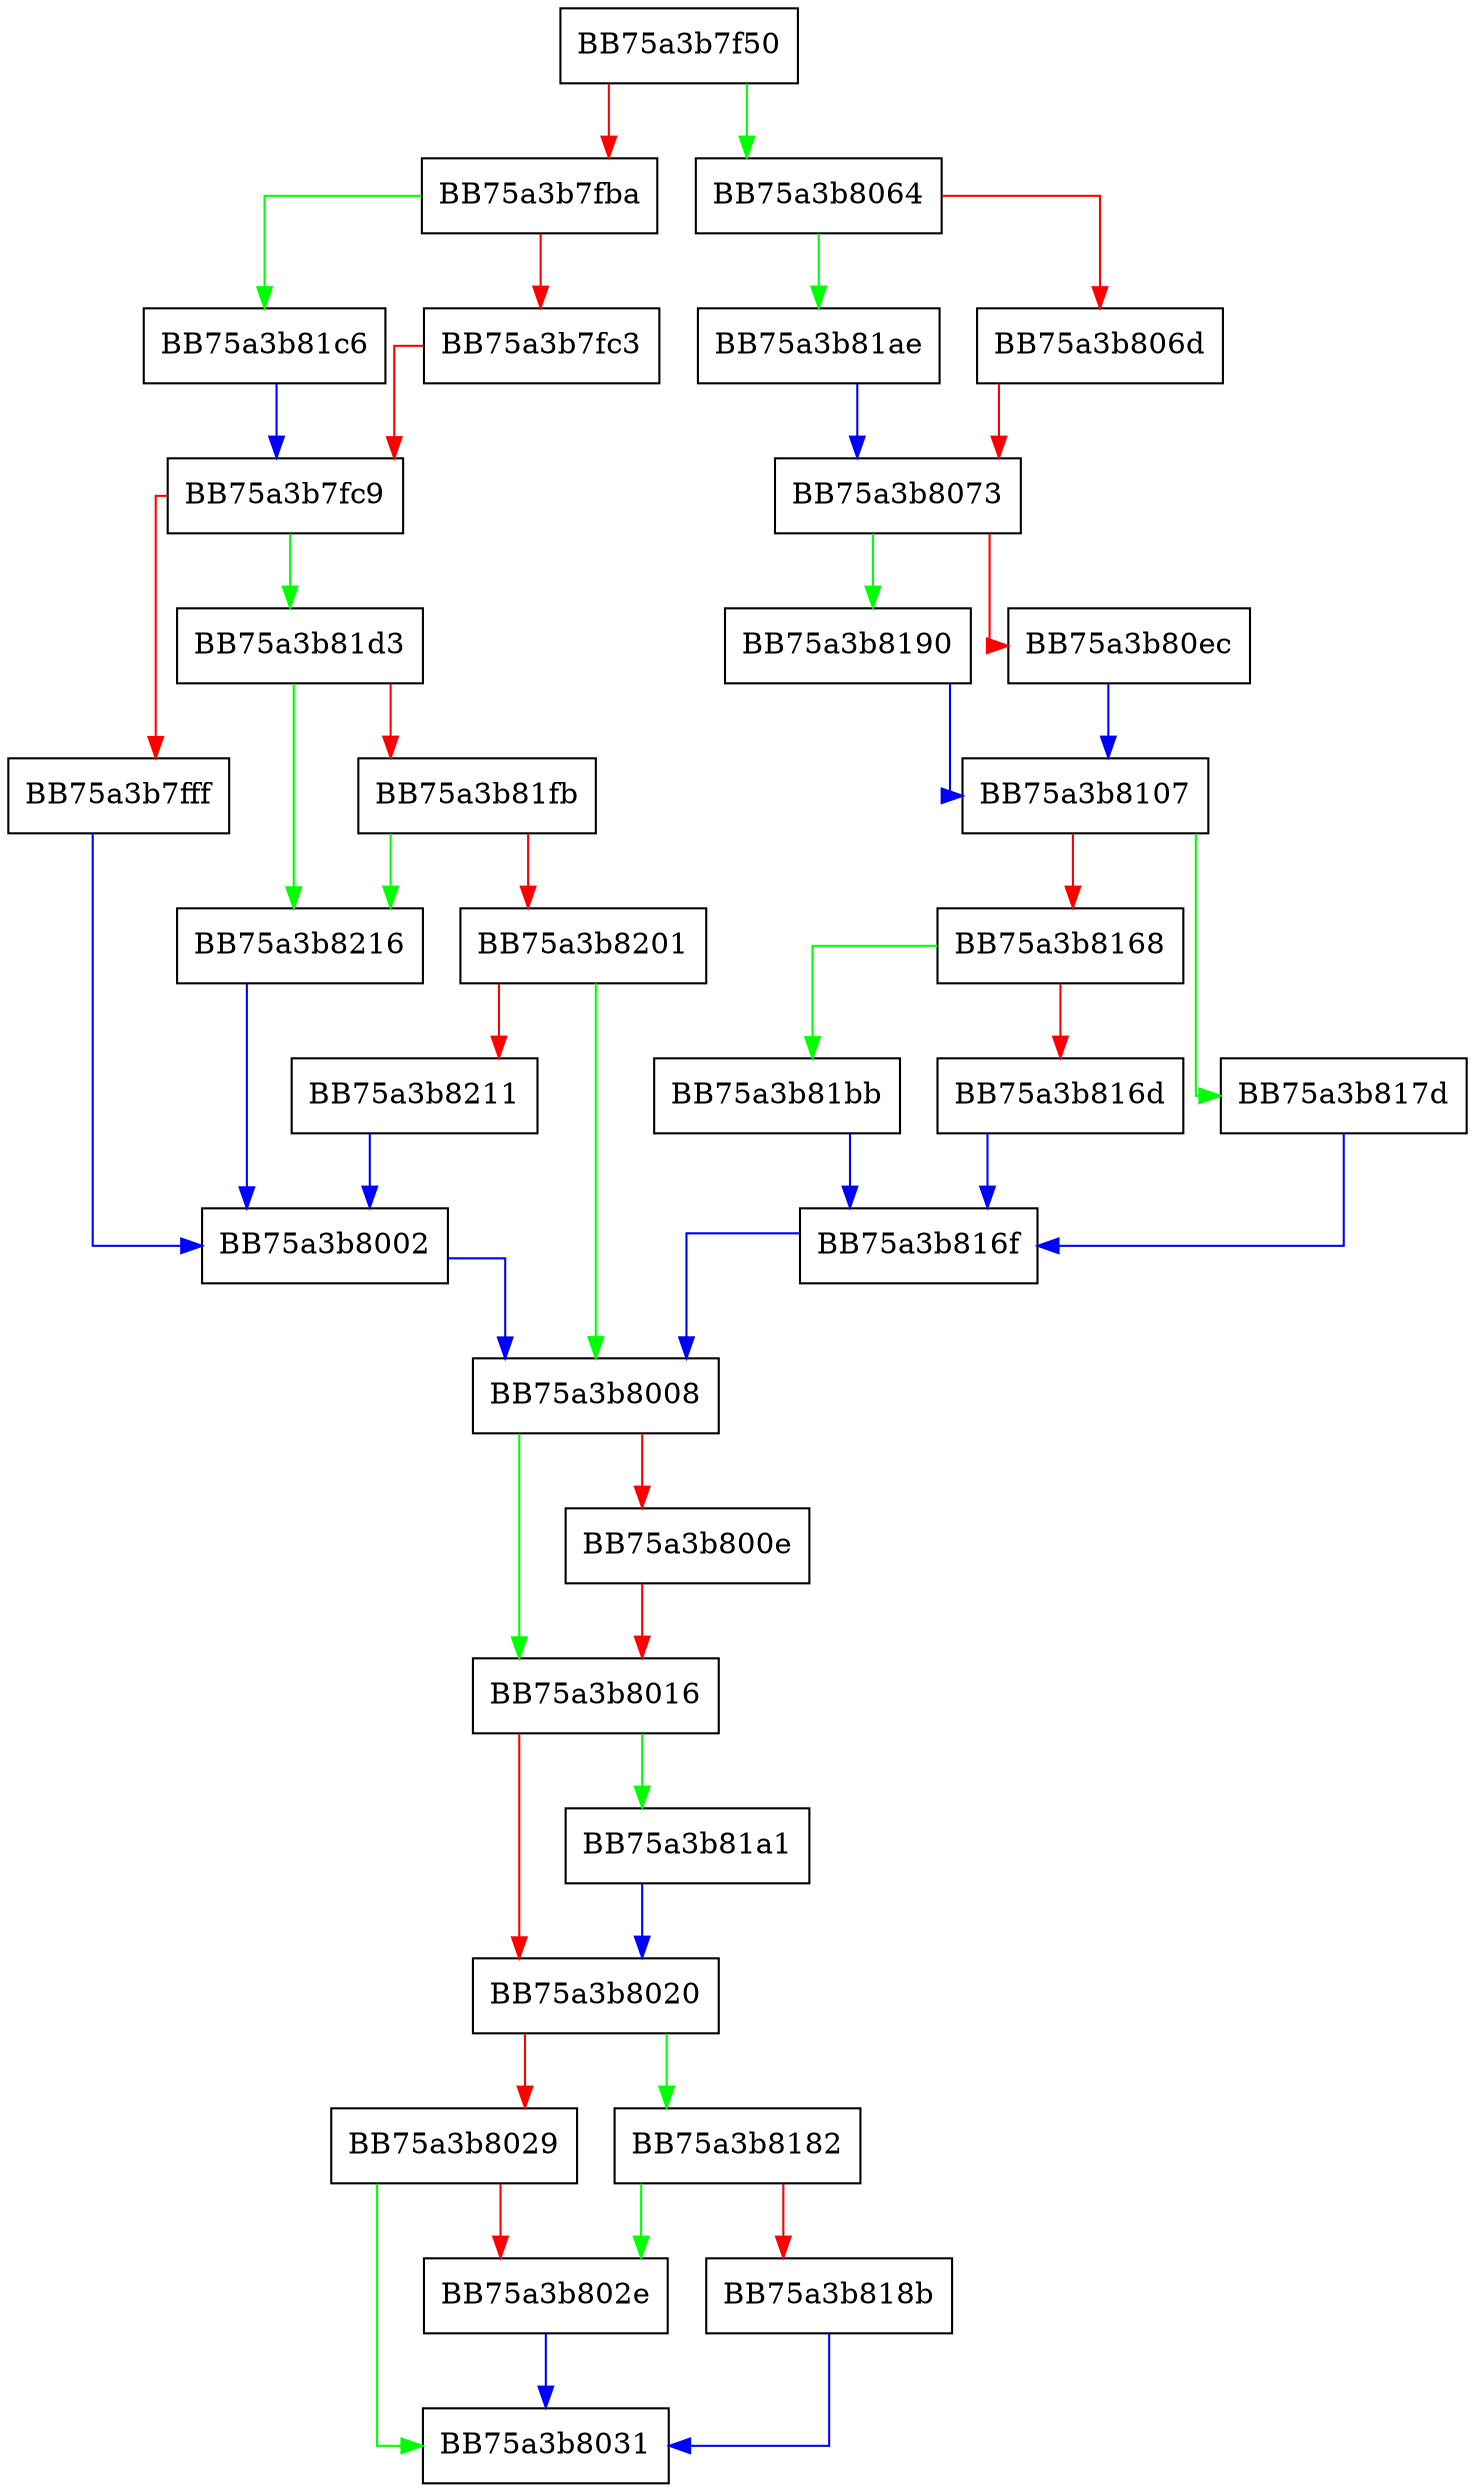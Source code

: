 digraph do_get {
  node [shape="box"];
  graph [splines=ortho];
  BB75a3b7f50 -> BB75a3b8064 [color="green"];
  BB75a3b7f50 -> BB75a3b7fba [color="red"];
  BB75a3b7fba -> BB75a3b81c6 [color="green"];
  BB75a3b7fba -> BB75a3b7fc3 [color="red"];
  BB75a3b7fc3 -> BB75a3b7fc9 [color="red"];
  BB75a3b7fc9 -> BB75a3b81d3 [color="green"];
  BB75a3b7fc9 -> BB75a3b7fff [color="red"];
  BB75a3b7fff -> BB75a3b8002 [color="blue"];
  BB75a3b8002 -> BB75a3b8008 [color="blue"];
  BB75a3b8008 -> BB75a3b8016 [color="green"];
  BB75a3b8008 -> BB75a3b800e [color="red"];
  BB75a3b800e -> BB75a3b8016 [color="red"];
  BB75a3b8016 -> BB75a3b81a1 [color="green"];
  BB75a3b8016 -> BB75a3b8020 [color="red"];
  BB75a3b8020 -> BB75a3b8182 [color="green"];
  BB75a3b8020 -> BB75a3b8029 [color="red"];
  BB75a3b8029 -> BB75a3b8031 [color="green"];
  BB75a3b8029 -> BB75a3b802e [color="red"];
  BB75a3b802e -> BB75a3b8031 [color="blue"];
  BB75a3b8064 -> BB75a3b81ae [color="green"];
  BB75a3b8064 -> BB75a3b806d [color="red"];
  BB75a3b806d -> BB75a3b8073 [color="red"];
  BB75a3b8073 -> BB75a3b8190 [color="green"];
  BB75a3b8073 -> BB75a3b80ec [color="red"];
  BB75a3b80ec -> BB75a3b8107 [color="blue"];
  BB75a3b8107 -> BB75a3b817d [color="green"];
  BB75a3b8107 -> BB75a3b8168 [color="red"];
  BB75a3b8168 -> BB75a3b81bb [color="green"];
  BB75a3b8168 -> BB75a3b816d [color="red"];
  BB75a3b816d -> BB75a3b816f [color="blue"];
  BB75a3b816f -> BB75a3b8008 [color="blue"];
  BB75a3b817d -> BB75a3b816f [color="blue"];
  BB75a3b8182 -> BB75a3b802e [color="green"];
  BB75a3b8182 -> BB75a3b818b [color="red"];
  BB75a3b818b -> BB75a3b8031 [color="blue"];
  BB75a3b8190 -> BB75a3b8107 [color="blue"];
  BB75a3b81a1 -> BB75a3b8020 [color="blue"];
  BB75a3b81ae -> BB75a3b8073 [color="blue"];
  BB75a3b81bb -> BB75a3b816f [color="blue"];
  BB75a3b81c6 -> BB75a3b7fc9 [color="blue"];
  BB75a3b81d3 -> BB75a3b8216 [color="green"];
  BB75a3b81d3 -> BB75a3b81fb [color="red"];
  BB75a3b81fb -> BB75a3b8216 [color="green"];
  BB75a3b81fb -> BB75a3b8201 [color="red"];
  BB75a3b8201 -> BB75a3b8008 [color="green"];
  BB75a3b8201 -> BB75a3b8211 [color="red"];
  BB75a3b8211 -> BB75a3b8002 [color="blue"];
  BB75a3b8216 -> BB75a3b8002 [color="blue"];
}